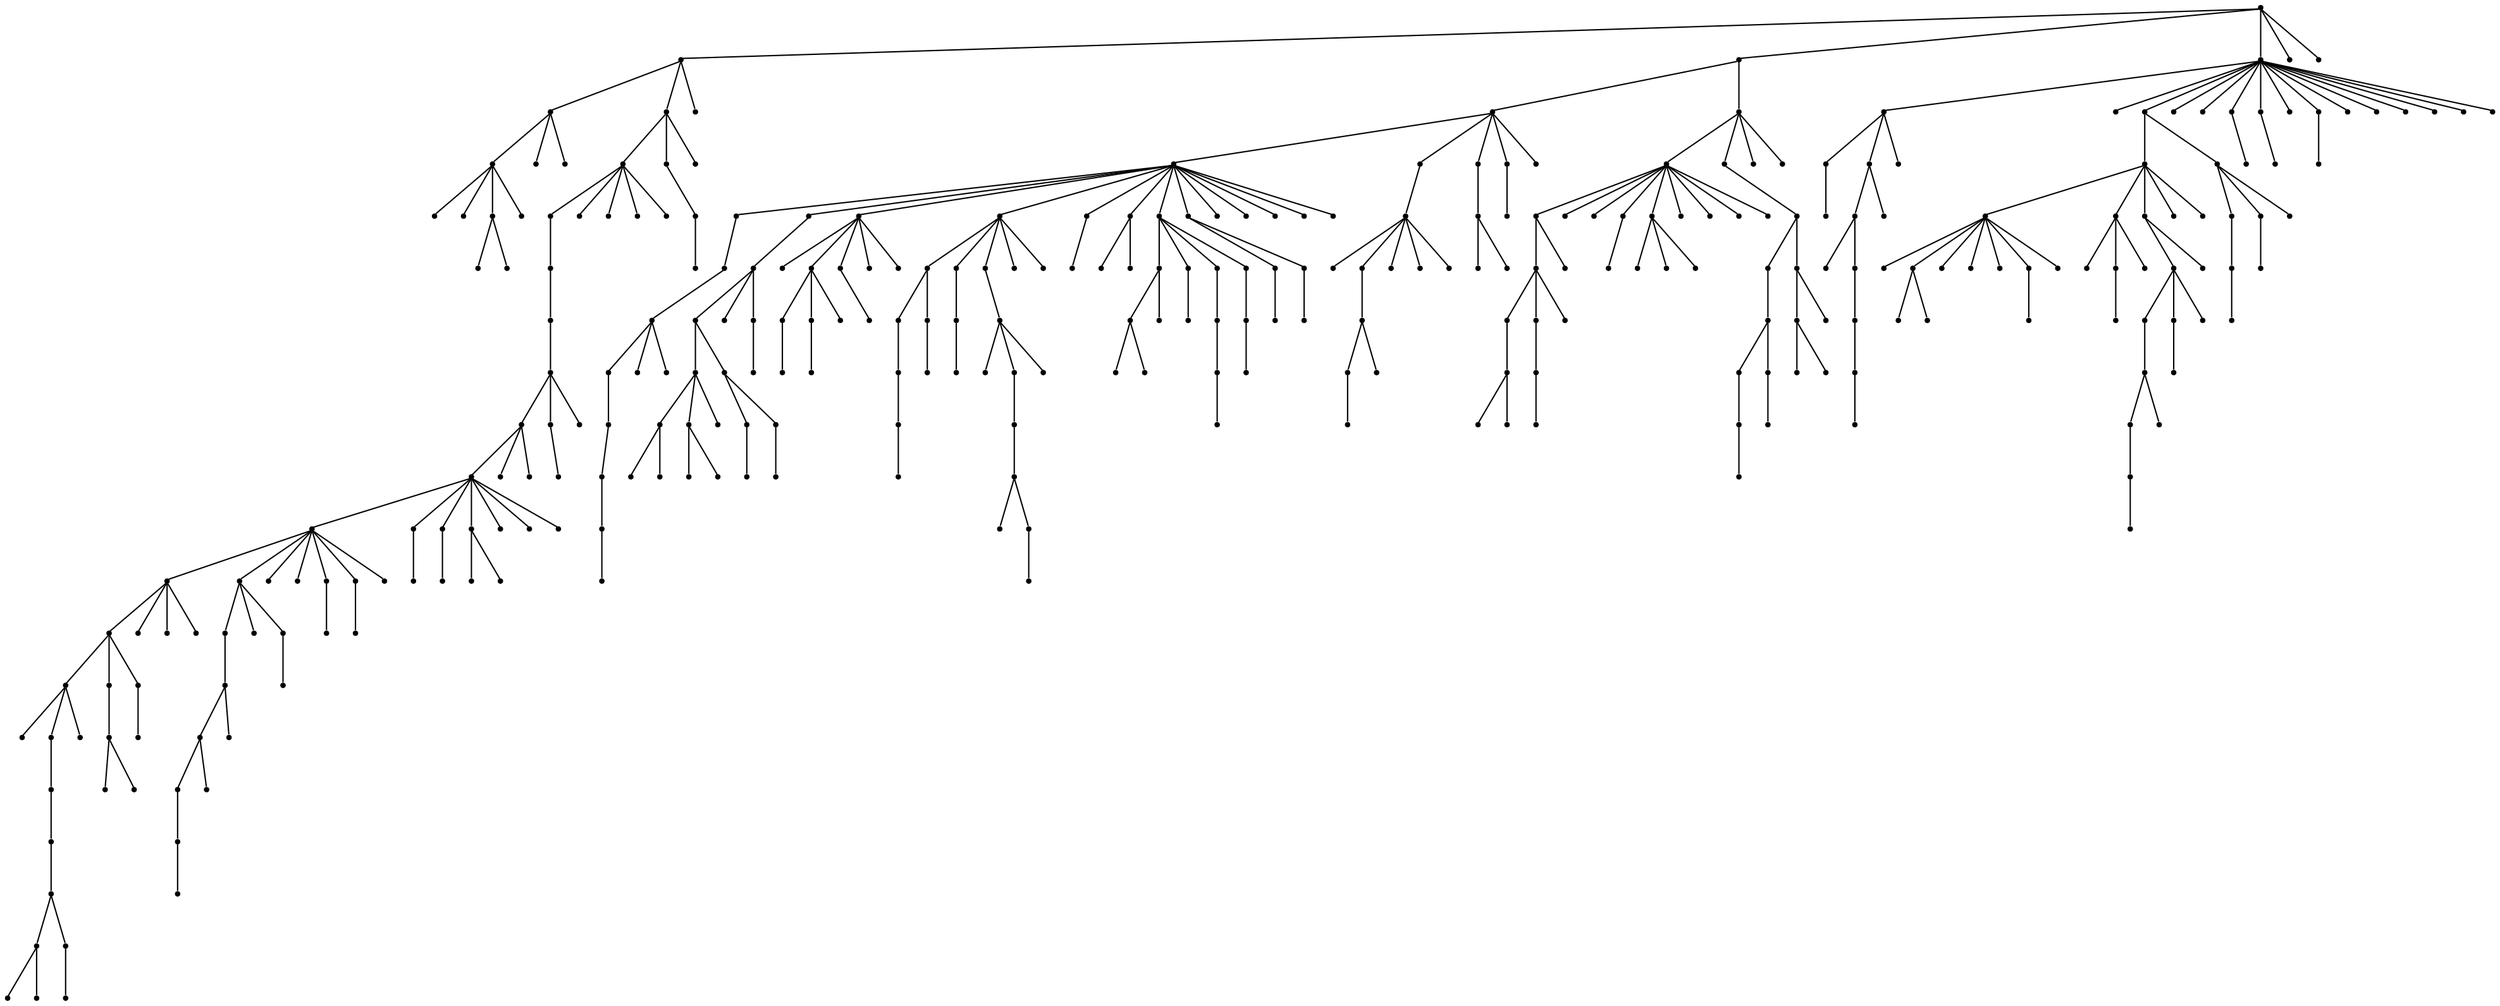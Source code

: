 graph {
	graph [bb="0,0,746.92,563.16",
		overlap=vpsc,
		repulsiveforce=1.5,
		start=123
	];
	node [label="\N",
		penwidth=0.5,
		shape=point
	];
	313	 [height=0.05,
		label=genetics,
		level=1,
		pos="406.91,327.64",
		width=0.05];
	282	 [height=0.05,
		label="molecular biology",
		level=1,
		pos="348.82,357.85",
		width=0.05];
	313 -- 282	 [pos="404.97,328.64 396.16,333.23 359.78,352.15 350.82,356.81"];
	326	 [height=0.05,
		label=genomics,
		level=1,
		pos="463.61,280.04",
		width=0.05];
	313 -- 326	 [pos="408.31,326.46 416.08,319.93 453.87,288.22 462.05,281.36"];
	327	 [height=0.05,
		label=neuroscience,
		level=1,
		pos="392.41,370.86",
		width=0.05];
	313 -- 327	 [pos="406.28,329.5 403.9,336.61 395.37,362.04 393.01,369.06"];
	330	 [height=0.05,
		label="developmental biology",
		level=1,
		pos="407.69,312.61",
		width=0.05];
	313 -- 330	 [pos="407,325.8 407.15,322.91 407.44,317.36 407.6,314.47"];
	329	 [height=0.05,
		label=epigenetics,
		level=1,
		pos="420.2,319.76",
		width=0.05];
	313 -- 329	 [pos="408.54,326.67 411.09,325.16 415.99,322.25 418.55,320.73"];
	315	 [height=0.05,
		label=biochemistry,
		level=1,
		pos="322.83,397.13",
		width=0.05];
	282 -- 315	 [pos="347.71,359.54 343.43,366 328.13,389.12 323.91,395.49"];
	241	 [height=0.05,
		label=microbiology,
		level=1,
		pos="300.78,360.44",
		width=0.05];
	282 -- 241	 [pos="346.76,357.96 338.86,358.39 310.58,359.91 302.78,360.33"];
	317	 [height=0.05,
		label="cancer biology",
		level=1,
		pos="338.27,350.96",
		width=0.05];
	282 -- 317	 [pos="347.18,356.78 345.23,355.51 342,353.4 340.01,352.1"];
	346	 [height=0.05,
		label=bioinformatics,
		level=1,
		pos="540.61,278.79",
		width=0.05];
	326 -- 346	 [pos="465.51,280.01 476.17,279.84 528.3,278.99 538.78,278.82"];
	345	 [height=0.05,
		label=evolution,
		level=1,
		pos="435.93,224.8",
		width=0.05];
	326 -- 345	 [pos="462.69,278.21 458.49,269.82 441.15,235.22 436.88,226.7"];
	470	 [height=0.05,
		label=cognition,
		level=1,
		pos="363.27,330.46",
		width=0.05];
	327 -- 470	 [pos="391.16,369.12 386.36,362.48 369.21,338.7 364.48,332.14"];
	489	 [height=0.05,
		label=neurology,
		level=1,
		pos="382.8,383.5",
		width=0.05];
	327 -- 489	 [pos="391.23,372.41 389.39,374.84 385.84,379.5 383.99,381.94"];
	467	 [height=0.05,
		label=psychology,
		level=1,
		pos="403.79,427.4",
		width=0.05];
	327 -- 467	 [pos="392.79,372.74 394.52,381.33 401.65,416.73 403.4,425.45"];
	506	 [height=0.05,
		label=autism,
		level=1,
		pos="404.31,376.74",
		width=0.05];
	327 -- 506	 [pos="394.27,371.78 396.57,372.91 400.45,374.83 402.65,375.92"];
	533	 [height=0.05,
		label=physiology,
		level=1,
		pos="400.69,387.7",
		width=0.05];
	327 -- 533	 [pos="393.3,372.66 394.9,375.92 398.26,382.75 399.84,385.96"];
	488	 [height=0.05,
		label=fmri,
		level=1,
		pos="414.48,361.31",
		width=0.05];
	327 -- 488	 [pos="394.14,370.11 398.21,368.35 408.33,363.97 412.57,362.14"];
	472	 [height=0.05,
		label=psychiatry,
		level=1,
		pos="376.9,392.92",
		width=0.05];
	327 -- 472	 [pos="391.19,372.59 388.33,376.65 381.22,386.78 378.24,391.01"];
	485	 [height=0.05,
		label=vision,
		level=1,
		pos="401.66,362.8",
		width=0.05];
	327 -- 485	 [pos="393.85,369.6 395.48,368.18 398.12,365.88 399.87,364.35"];
	473	 [height=0.05,
		label=stress,
		level=1,
		pos="414.55,380",
		width=0.05];
	327 -- 473	 [pos="394.15,371.58 398.22,373.26 408.38,377.45 412.63,379.21"];
	493	 [height=0.05,
		label=pharmacology,
		level=1,
		pos="380.4,359.71",
		width=0.05];
	327 -- 493	 [pos="390.94,369.49 388.63,367.35 384.2,363.24 381.88,361.09"];
	476	 [height=0.05,
		label=neuroimaging,
		level=1,
		pos="391,391.06",
		width=0.05];
	327 -- 476	 [pos="392.28,372.72 392.02,376.48 391.43,384.92 391.15,388.9"];
	474	 [height=0.05,
		label="biomedical engineering",
		level=1,
		pos="375.16,376.46",
		width=0.05];
	327 -- 474	 [pos="390.56,371.46 387.22,372.54 380.23,374.82 376.94,375.88"];
	525	 [height=0.05,
		label=neurobiology,
		level=1,
		pos="373.09,366.64",
		width=0.05];
	327 -- 525	 [pos="390.63,370.47 387.04,369.69 378.97,367.93 375.16,367.1"];
	471	 [height=0.05,
		label=addiction,
		level=1,
		pos="389.89,354.57",
		width=0.05];
	327 -- 471	 [pos="392.1,368.86 391.62,365.74 390.68,359.72 390.2,356.59"];
	481	 [height=0.05,
		label=neurodegeneration,
		level=1,
		pos="400.76,353.13",
		width=0.05];
	327 -- 481	 [pos="393.18,369.22 394.73,365.93 398.22,358.52 399.87,355.02"];
	3012	 [height=0.05,
		label=biophysics,
		level=1,
		pos="301.26,431.74",
		width=0.05];
	315 -- 3012	 [pos="321.67,398.99 317.89,405.06 305.96,424.2 302.32,430.04"];
	3013	 [height=0.05,
		label="cell biology",
		level=1,
		pos="319.5,413.39",
		width=0.05];
	315 -- 3013	 [pos="322.42,399.12 321.78,402.24 320.55,408.25 319.91,411.38"];
	3011	 [height=0.05,
		label="structural biology",
		level=1,
		pos="308.1,404.07",
		width=0.05];
	315 -- 3011	 [pos="321.02,397.98 318.2,399.31 312.76,401.87 309.92,403.21"];
	205	 [height=0.05,
		label=immunology,
		level=1,
		pos="262.15,350.81",
		width=0.05];
	241 -- 205	 [pos="298.7,359.92 291.93,358.23 270.57,352.9 264.06,351.28"];
	283	 [height=0.05,
		label="microbial ecology",
		level=1,
		pos="279.95,378.71",
		width=0.05];
	241 -- 283	 [pos="299.41,361.64 295.65,364.94 285.15,374.14 281.35,377.48"];
	304	 [height=0.05,
		label=biotechnology,
		level=1,
		pos="289.95,352.47",
		width=0.05];
	241 -- 304	 [pos="299.09,359.2 297,357.65 293.46,355.05 291.46,353.58"];
	659	 [height=0.05,
		label="machine learning",
		level=1,
		pos="607.41,258.22",
		width=0.05];
	346 -- 659	 [pos="542.54,278.2 552.3,275.2 596.13,261.7 605.6,258.78"];
	658	 [height=0.05,
		label=biostatistics,
		level=1,
		pos="575.48,311.25",
		width=0.05];
	346 -- 658	 [pos="542.11,280.19 547.85,285.53 568.37,304.63 574.03,309.9"];
	660	 [height=0.05,
		label=proteomics,
		level=1,
		pos="526.21,262.69",
		width=0.05];
	346 -- 660	 [pos="539.28,277.31 536.5,274.19 530.08,267.02 527.41,264.03"];
	662	 [height=0.05,
		label="systems biology",
		level=1,
		pos="532.44,291.19",
		width=0.05];
	346 -- 662	 [pos="539.61,280.31 538.04,282.69 535.02,287.27 533.45,289.66"];
	661	 [height=0.05,
		label="computational biology",
		level=1,
		pos="544.81,267.63",
		width=0.05];
	346 -- 661	 [pos="541.27,277.05 542.04,274.99 543.33,271.57 544.12,269.47"];
	374	 [height=0.05,
		label=ecology,
		level=1,
		pos="423.58,167.54",
		width=0.05];
	345 -- 374	 [pos="435.52,222.9 433.64,214.2 425.91,178.34 424,169.51"];
	373	 [height=0.05,
		label=development,
		level=1,
		pos="403.74,226.74",
		width=0.05];
	345 -- 373	 [pos="433.82,224.93 427.89,225.28 411.15,226.29 405.58,226.63"];
	384	 [height=0.05,
		label="population genetics",
		level=1,
		pos="447.93,227.34",
		width=0.05];
	345 -- 384	 [pos="437.8,225.2 440.02,225.67 443.69,226.44 445.95,226.92"];
	382	 [height=0.05,
		label=phylogenetics,
		level=1,
		pos="435.58,211.59",
		width=0.05];
	345 -- 382	 [pos="435.87,222.74 435.81,220.18 435.69,215.87 435.63,213.43"];
	3177	 [height=0.05,
		label="statistical mechanics",
		level=1,
		pos="295.04,450.85",
		width=0.05];
	3012 -- 3177	 [pos="300.68,433.51 299.53,437.05 296.93,445.03 295.71,448.8"];
	3163	 [height=0.05,
		label="molecular dynamics",
		level=1,
		pos="306.29,448.81",
		width=0.05];
	3012 -- 3163	 [pos="301.8,433.57 302.77,436.87 304.81,443.79 305.77,447.05"];
	3161	 [height=0.05,
		label="physical chemistry",
		level=1,
		pos="280.56,450.43",
		width=0.05];
	3012 -- 3161	 [pos="299.9,432.97 296.16,436.35 285.73,445.76 281.95,449.18"];
	3159	 [height=0.05,
		label="soft matter",
		level=1,
		pos="287.86,437.84",
		width=0.05];
	3012 -- 3159	 [pos="299.62,432.49 297.04,433.66 292.1,435.91 289.52,437.08"];
	4156	 [height=0.05,
		label="computational chemistry",
		level=1,
		pos="266.14,447.53",
		width=0.05];
	3161 -- 4156	 [pos="278.8,450.07 276.03,449.52 270.7,448.44 267.93,447.89"];
	4159	 [height=0.05,
		label=spectroscopy,
		level=1,
		pos="273.31,466.28",
		width=0.05];
	3161 -- 4159	 [pos="279.67,452.37 278.28,455.42 275.6,461.27 274.2,464.32"];
	192	 [height=0.05,
		label=cancer,
		level=1,
		pos="231.9,348.52",
		width=0.05];
	205 -- 192	 [pos="260.17,350.66 254.7,350.24 239.46,349.09 233.93,348.67"];
	247	 [height=0.05,
		label=inflammation,
		level=1,
		pos="257.07,335.98",
		width=0.05];
	205 -- 247	 [pos="261.53,348.99 260.56,346.14 258.68,340.66 257.7,337.81"];
	243	 [height=0.05,
		label=oncology,
		level=1,
		pos="255.79,363.52",
		width=0.05];
	205 -- 243	 [pos="261.16,352.79 259.93,355.25 257.86,359.4 256.68,361.75"];
	254	 [height=0.05,
		label=virology,
		level=1,
		pos="245.25,358.15",
		width=0.05];
	205 -- 254	 [pos="260.34,351.59 257.07,353.01 250.22,355.99 246.99,357.39"];
	242	 [height=0.05,
		label="infectious diseases",
		level=1,
		pos="247.32,341.94",
		width=0.05];
	205 -- 242	 [pos="260.33,349.72 257.49,348.02 252.01,344.74 249.15,343.03"];
	1085	 [height=0.05,
		label=biogeochemistry,
		level=1,
		pos="261.25,394.41",
		width=0.05];
	283 -- 1085	 [pos="278.22,380.16 274.6,383.19 266.28,390.19 262.81,393.1"];
	168	 [height=0.05,
		label="stem cells",
		level=1,
		pos="207.09,346.55",
		width=0.05];
	192 -- 168	 [pos="229.95,348.36 225.29,347.99 213.54,347.06 208.96,346.7"];
	146	 [height=0.05,
		label="tissue engineering",
		level=1,
		pos="182.23,348.78",
		width=0.05];
	168 -- 146	 [pos="205.14,346.72 200.47,347.14 188.7,348.2 184.11,348.62"];
	133	 [height=0.05,
		label=biomaterials,
		level=1,
		pos="157.66,346.96",
		width=0.05];
	146 -- 133	 [pos="180.31,348.64 175.69,348.3 164.05,347.43 159.51,347.09"];
	108	 [height=0.05,
		label="drug delivery",
		level=1,
		pos="133.75,333.17",
		width=0.05];
	133 -- 108	 [pos="156.09,346.05 151.77,343.56 139.72,336.61 135.36,334.09"];
	147	 [height=0.05,
		label=polymers,
		level=1,
		pos="161.94,334.98",
		width=0.05];
	133 -- 147	 [pos="158.33,345.08 159.12,342.87 160.43,339.21 161.23,336.95"];
	154	 [height=0.05,
		label=bioengineering,
		level=1,
		pos="156.18,364.38",
		width=0.05];
	133 -- 154	 [pos="157.5,348.82 157.21,352.19 156.61,359.26 156.33,362.58"];
	69	 [height=0.05,
		label=nanotechnology,
		level=1,
		pos="111.35,307.84",
		width=0.05];
	108 -- 69	 [pos="132.55,331.81 128.69,327.45 116.68,313.87 112.67,309.33"];
	135	 [height=0.05,
		label=nanoparticles,
		level=1,
		pos="131.59,353.09",
		width=0.05];
	108 -- 135	 [pos="133.55,335.01 133.15,338.71 132.25,347.03 131.82,350.96"];
	134	 [height=0.05,
		label=nanomedicine,
		level=1,
		pos="135.04,344.56",
		width=0.05];
	108 -- 134	 [pos="134,335.37 134.24,337.44 134.58,340.51 134.81,342.53"];
	2928	 [height=0.05,
		label=composites,
		level=1,
		pos="163.73,322.11",
		width=0.05];
	147 -- 2928	 [pos="162.22,332.97 162.57,330.48 163.15,326.28 163.48,323.9"];
	51	 [height=0.05,
		label="materials science",
		level=1,
		pos="86.365,272.66",
		width=0.05];
	69 -- 51	 [pos="110.27,306.33 106.24,300.65 91.992,280.58 87.638,274.45"];
	111	 [height=0.05,
		label=graphene,
		level=1,
		pos="96.723,307.64",
		width=0.05];
	69 -- 111	 [pos="109.06,307.81 106.23,307.77 101.46,307.71 98.757,307.67"];
	110	 [height=0.05,
		label="solar cells",
		level=1,
		pos="109.2,331.51",
		width=0.05];
	69 -- 110	 [pos="111.18,309.7 110.78,314.06 109.8,324.92 109.39,329.46"];
	109	 [height=0.05,
		label=mems,
		level=1,
		pos="99.545,326.21",
		width=0.05];
	69 -- 109	 [pos="110.26,309.53 107.97,313.09 102.72,321.27 100.53,324.67"];
	113	 [height=0.05,
		label=biosensors,
		level=1,
		pos="122.64,295.37",
		width=0.05];
	69 -- 113	 [pos="112.73,306.31 114.9,303.92 119.07,299.31 121.25,296.91"];
	112	 [height=0.05,
		label=semiconductors,
		level=1,
		pos="108.81,295.46",
		width=0.05];
	69 -- 112	 [pos="110.95,305.9 110.48,303.62 109.71,299.83 109.23,297.5"];
	115	 [height=0.05,
		label=nanoscience,
		level=1,
		pos="126.49,308.99",
		width=0.05];
	69 -- 115	 [pos="113.2,307.98 116.11,308.2 121.7,308.62 124.62,308.84"];
	28	 [height=0.05,
		label=electrochemistry,
		level=1,
		pos="89.949,228.11",
		width=0.05];
	51 -- 28	 [pos="86.519,270.74 87.109,263.42 89.218,237.2 89.8,229.97"];
	70	 [height=0.05,
		label=physics,
		level=1,
		pos="64.051,303.11",
		width=0.05];
	51 -- 70	 [pos="85.165,274.3 81.255,279.63 68.911,296.48 65.15,301.61"];
	95	 [height=0.05,
		label=engineering,
		level=1,
		pos="98.053,272.35",
		width=0.05];
	51 -- 95	 [pos="88.191,272.61 90.349,272.55 93.921,272.46 96.123,272.4"];
	71	 [height=0.05,
		label="condensed matter physics",
		level=1,
		pos="84.541,257.91",
		width=0.05];
	51 -- 71	 [pos="86.141,270.85 85.791,268.02 85.118,262.57 84.767,259.73"];
	72	 [height=0.05,
		label="chemical engineering",
		level=1,
		pos="62.818,272.93",
		width=0.05];
	51 -- 72	 [pos="84.517,272.68 80.181,272.73 69.376,272.85 64.856,272.9"];
	97	 [height=0.05,
		label=chemistry,
		level=1,
		pos="71.709,259.67",
		width=0.05];
	51 -- 97	 [pos="85.013,271.46 82.291,269.05 76.169,263.62 73.277,261.06"];
	76	 [height=0.05,
		label="thin films",
		level=1,
		pos="101.27,260.82",
		width=0.05];
	51 -- 76	 [pos="88.193,271.21 91.179,268.83 97.043,264.18 99.789,262"];
	3062	 [height=0.05,
		label="2d materials",
		level=1,
		pos="82.184,308.61",
		width=0.05];
	111 -- 3062	 [pos="94.452,307.79 91.64,307.98 86.896,308.3 84.205,308.47"];
	2317	 [height=0.05,
		label=photovoltaics,
		level=1,
		pos="102.75,350",
		width=0.05];
	110 -- 2317	 [pos="108.61,333.22 107.41,336.65 104.71,344.37 103.44,348.02"];
	1249	 [height=0.05,
		label=sensors,
		level=1,
		pos="91.976,329.71",
		width=0.05];
	109 -- 1249	 [pos="97.789,327.02 96.532,327.6 94.85,328.38 93.619,328.95"];
	1243	 [height=0.05,
		label=microfluidics,
		level=1,
		pos="86.656,341.95",
		width=0.05];
	109 -- 1243	 [pos="98.355,327.66 95.962,330.59 90.578,337.16 88.036,340.27"];
	12	 [height=0.05,
		label=catalysis,
		level=1,
		pos="85.651,187.26",
		width=0.05];
	28 -- 12	 [pos="89.718,225.91 88.965,218.75 86.587,196.16 85.863,189.27"];
	55	 [height=0.05,
		label="fuel cells",
		level=1,
		pos="81.262,223.47",
		width=0.05];
	28 -- 55	 [pos="88.274,227.22 86.854,226.46 84.813,225.37 83.299,224.56"];
	53	 [height=0.05,
		label="energy storage",
		level=1,
		pos="101.26,221.44",
		width=0.05];
	28 -- 53	 [pos="91.717,227.07 93.904,225.78 97.594,223.6 99.687,222.37"];
	54	 [height=0.05,
		label=nanomaterials,
		level=1,
		pos="94.479,212.64",
		width=0.05];
	28 -- 54	 [pos="90.505,226.21 91.374,223.24 93.047,217.53 93.919,214.56"];
	617	 [height=0.05,
		label=optics,
		level=1,
		pos="43.321,327.03",
		width=0.05];
	70 -- 617	 [pos="62.691,304.68 58.944,309.01 48.499,321.06 44.714,325.42"];
	619	 [height=0.05,
		label=mathematics,
		level=1,
		pos="54.335,305.96",
		width=0.05];
	70 -- 619	 [pos="62.177,303.66 60.413,304.18 57.79,304.95 56.072,305.45"];
	618	 [height=0.05,
		label=astrophysics,
		level=1,
		pos="55.437,321.36",
		width=0.05];
	70 -- 618	 [pos="63.256,304.8 61.657,308.18 58.058,315.8 56.359,319.4"];
	2266	 [height=0.05,
		label="environmental engineering",
		level=1,
		pos="47.05,272.09",
		width=0.05];
	72 -- 2266	 [pos="60.884,272.83 57.858,272.67 52.035,272.36 48.999,272.2"];
	5826	 [height=0.05,
		label=materials,
		level=1,
		pos="58.956,250.03",
		width=0.05];
	97 -- 5826	 [pos="70.145,258.48 67.698,256.63 62.988,253.07 60.533,251.22"];
	2	 [height=0.05,
		label=energy,
		level=1,
		pos="82.213,163.37",
		width=0.05];
	12 -- 2	 [pos="85.381,185.38 84.735,180.9 83.107,169.58 82.472,165.17"];
	29	 [height=0.05,
		label="organic chemistry",
		level=1,
		pos="73.776,159.79",
		width=0.05];
	12 -- 29	 [pos="84.872,185.45 82.725,180.49 76.742,166.65 74.573,161.64"];
	30	 [height=0.05,
		label="inorganic chemistry",
		level=1,
		pos="99.987,174.37",
		width=0.05];
	12 -- 30	 [pos="87.409,185.68 90.28,183.1 95.92,178.03 98.56,175.65"];
	1	 [height=0.05,
		label=sustainability,
		level=1,
		pos="79.739,145.78",
		width=0.05];
	2 -- 1	 [pos="81.948,161.49 81.469,158.09 80.466,150.95 79.994,147.6"];
	13	 [height=0.05,
		label=combustion,
		level=1,
		pos="64.479,167.15",
		width=0.05];
	2 -- 13	 [pos="80.315,163.78 76.884,164.51 69.691,166.04 66.31,166.76"];
	25	 [height=0.05,
		label=environment,
		level=1,
		pos="91.877,147.48",
		width=0.05];
	2 -- 25	 [pos="83.398,161.42 85.333,158.24 89.135,151.99 90.915,149.06"];
	3303	 [height=0.05,
		label="medicinal chemistry",
		level=1,
		pos="68.305,135.39",
		width=0.05];
	29 -- 3303	 [pos="73.346,157.88 72.319,153.29 69.728,141.73 68.718,137.23"];
	3431	 [height=0.05,
		label="materials chemistry",
		level=1,
		pos="109.48,161.77",
		width=0.05];
	30 -- 3431	 [pos="101.15,172.83 102.97,170.41 106.48,165.75 108.31,163.33"];
	2152	 [height=0.05,
		label=cfd,
		level=1,
		pos="54.293,176.67",
		width=0.05];
	13 -- 2152	 [pos="62.887,168.63 60.918,170.48 57.594,173.58 55.709,175.35"];
	844	 [height=0.05,
		label=statistics,
		level=1,
		pos="622.18,234.48",
		width=0.05];
	659 -- 844	 [pos="608.38,256.66 611.05,252.37 618.49,240.41 621.19,236.07"];
	842	 [height=0.05,
		label="big data",
		level=1,
		pos="611.26,318.4",
		width=0.05];
	659 -- 842	 [pos="607.54,260.23 608.12,269.36 610.53,307.05 611.12,316.33"];
	841	 [height=0.05,
		label="computer vision",
		level=1,
		pos="648.98,282.58",
		width=0.05];
	659 -- 841	 [pos="609.2,259.27 616.04,263.28 640.5,277.61 647.25,281.56"];
	838	 [height=0.05,
		label="artificial intelligence",
		level=1,
		pos="600.17,195.02",
		width=0.05];
	659 -- 838	 [pos="607.2,256.4 606.16,247.33 601.56,207.14 600.43,197.23"];
	846	 [height=0.05,
		label=algorithms,
		level=1,
		pos="590.92,267.65",
		width=0.05];
	659 -- 846	 [pos="605.65,259.23 602.46,261.06 595.77,264.88 592.63,266.68"];
	837	 [height=0.05,
		label="data mining",
		level=1,
		pos="600.29,282.08",
		width=0.05];
	659 -- 837	 [pos="606.85,260.09 605.51,264.58 602.14,275.87 600.82,280.28"];
	840	 [height=0.05,
		label=optimization,
		level=1,
		pos="658.47,229.62",
		width=0.05];
	659 -- 840	 [pos="609.11,257.27 616.86,252.93 648.84,235.01 656.72,230.6"];
	848	 [height=0.05,
		label="signal processing",
		level=1,
		pos="596.48,234.06",
		width=0.05];
	659 -- 848	 [pos="606.55,256.33 604.5,251.79 599.32,240.34 597.3,235.88"];
	857	 [height=0.05,
		label="information retrieval",
		level=1,
		pos="617.6,270.41",
		width=0.05];
	659 -- 857	 [pos="608.66,259.72 610.62,262.06 614.38,266.56 616.34,268.9"];
	862	 [height=0.05,
		label="pattern recognition",
		level=1,
		pos="597.3,248.69",
		width=0.05];
	659 -- 862	 [pos="605.83,256.73 603.88,254.89 600.58,251.78 598.71,250.02"];
	888	 [height=0.05,
		label="computational neuroscience",
		level=1,
		pos="615.93,248.9",
		width=0.05];
	659 -- 888	 [pos="608.74,256.77 610.31,255.05 612.92,252.2 614.52,250.44"];
	847	 [height=0.05,
		label="natural language processing",
		level=1,
		pos="625.13,259.4",
		width=0.05];
	659 -- 847	 [pos="609.31,258.35 612.74,258.58 619.92,259.06 623.3,259.28"];
	854	 [height=0.05,
		label="data science",
		level=1,
		pos="593.97,257.71",
		width=0.05];
	659 -- 854	 [pos="605.31,258.14 602.71,258.04 598.32,257.87 595.84,257.78"];
	716	 [height=0.05,
		label=epidemiology,
		level=1,
		pos="612.23,340.47",
		width=0.05];
	658 -- 716	 [pos="577.06,312.5 583.11,317.31 604.73,334.51 610.7,339.25"];
	3088	 [height=0.05,
		label="mass spectrometry",
		level=1,
		pos="514.26,247.65",
		width=0.05];
	660 -- 3088	 [pos="524.74,260.84 522.35,257.83 517.65,251.91 515.45,249.14"];
	3998	 [height=0.05,
		label="synthetic biology",
		level=1,
		pos="520.67,293.3",
		width=0.05];
	662 -- 3998	 [pos="530.6,291.52 528.43,291.91 524.83,292.55 522.61,292.95"];
	1741	 [height=0.05,
		label=econometrics,
		level=1,
		pos="634.54,212.67",
		width=0.05];
	844 -- 1741	 [pos="623.15,232.77 625.43,228.75 631.1,218.74 633.47,214.56"];
	1591	 [height=0.05,
		label="cloud computing",
		level=1,
		pos="614.42,377.62",
		width=0.05];
	842 -- 1591	 [pos="611.36,320.37 611.84,329.36 613.82,366.45 614.31,375.58"];
	1518	 [height=0.05,
		label="computer graphics",
		level=1,
		pos="650.39,299.55",
		width=0.05];
	841 -- 1518	 [pos="649.13,284.4 649.39,287.54 649.93,293.99 650.21,297.37"];
	1519	 [height=0.05,
		label=robotics,
		level=1,
		pos="680.68,295.43",
		width=0.05];
	841 -- 1519	 [pos="650.68,283.27 656.14,285.48 673.13,292.37 678.81,294.67"];
	1517	 [height=0.05,
		label="medical imaging",
		level=1,
		pos="669.91,298.28",
		width=0.05];
	841 -- 1517	 [pos="650.62,283.81 654.48,286.7 664.08,293.91 668.1,296.92"];
	1522	 [height=0.05,
		label=imaging,
		level=1,
		pos="659.36,291.9",
		width=0.05];
	841 -- 1522	 [pos="650.6,284.04 652.61,285.84 655.99,288.88 657.91,290.6"];
	1524	 [height=0.05,
		label="image processing",
		level=1,
		pos="662.67,277.04",
		width=0.05];
	841 -- 1524	 [pos="650.66,281.9 653.29,280.84 658.34,278.79 660.98,277.72"];
	1007	 [height=0.05,
		label="cognitive science",
		level=1,
		pos="591.86,161.18",
		width=0.05];
	838 -- 1007	 [pos="599.73,193.2 598.3,187.38 593.84,169.24 592.35,163.17"];
	1009	 [height=0.05,
		label="human-computer interaction",
		level=1,
		pos="588.29,170.75",
		width=0.05];
	838 -- 1009	 [pos="599.24,193.12 597.01,188.56 591.38,177.07 589.19,172.58"];
	1006	 [height=0.05,
		label="computer science",
		level=1,
		pos="607.01,153.28",
		width=0.05];
	838 -- 1006	 [pos="600.47,193.23 601.57,186.49 605.47,162.68 606.66,155.41"];
	1010	 [height=0.05,
		label="semantic web",
		level=1,
		pos="606.15,181.84",
		width=0.05];
	838 -- 1010	 [pos="601.11,192.96 602.26,190.41 604.21,186.11 605.32,183.67"];
	1005	 [height=0.05,
		label=logic,
		level=1,
		pos="588.27,186.49",
		width=0.05];
	838 -- 1005	 [pos="598.31,193.69 596.01,192.04 592.13,189.26 589.93,187.68"];
	1779	 [height=0.05,
		label="graph theory",
		level=1,
		pos="577.2,271.51",
		width=0.05];
	846 -- 1779	 [pos="588.78,268.26 586.13,269 581.65,270.26 579.11,270.98"];
	979	 [height=0.05,
		label=databases,
		level=1,
		pos="587.89,294.56",
		width=0.05];
	837 -- 979	 [pos="598.77,283.61 596.39,286 591.81,290.61 589.42,293.01"];
	981	 [height=0.05,
		label="social networks",
		level=1,
		pos="607.56,295.65",
		width=0.05];
	837 -- 981	 [pos="601.18,283.74 602.57,286.35 605.26,291.36 606.66,293.98"];
	1460	 [height=0.05,
		label="power systems",
		level=1,
		pos="697.84,215.88",
		width=0.05];
	840 -- 1460	 [pos="660.59,228.88 667.49,226.47 689.27,218.87 695.91,216.56"];
	1464	 [height=0.05,
		label=simulation,
		level=1,
		pos="687.17,228.76",
		width=0.05];
	840 -- 1464	 [pos="660.36,229.56 665.54,229.41 680,228.98 685.24,228.82"];
	1462	 [height=0.05,
		label="operations research",
		level=1,
		pos="670.77,200.24",
		width=0.05];
	840 -- 1462	 [pos="659.28,227.69 661.55,222.28 667.94,207.01 670.07,201.92"];
	1461	 [height=0.05,
		label="game theory",
		level=1,
		pos="669.31,217.43",
		width=0.05];
	840 -- 1461	 [pos="659.8,228.12 661.88,225.78 665.88,221.28 667.97,218.94"];
	2110	 [height=0.05,
		label=communication,
		level=1,
		pos="580.51,222.03",
		width=0.05];
	848 -- 2110	 [pos="595.01,232.95 592.04,230.72 585.37,225.69 582.22,223.32"];
	2112	 [height=0.05,
		label="wireless communications",
		level=1,
		pos="601.72,218.45",
		width=0.05];
	848 -- 2112	 [pos="597.12,232.15 598.13,229.15 600.06,223.39 601.07,220.38"];
	1760	 [height=0.05,
		label=economics,
		level=1,
		pos="647.47,193.5",
		width=0.05];
	1741 -- 1760	 [pos="635.55,211.17 637.93,207.64 643.87,198.84 646.35,195.16"];
	1764	 [height=0.05,
		label=finance,
		level=1,
		pos="657.66,209.24",
		width=0.05];
	1760 -- 1764	 [pos="648.72,195.43 650.76,198.58 654.77,204.78 656.64,207.68"];
	1767	 [height=0.05,
		label="industrial organization",
		level=1,
		pos="644.12,176.83",
		width=0.05];
	1760 -- 1767	 [pos="647.11,191.72 646.49,188.63 645.22,182.29 644.55,178.97"];
	1766	 [height=0.05,
		label=law,
		level=1,
		pos="657.15,177.6",
		width=0.05];
	1760 -- 1766	 [pos="648.65,191.55 650.59,188.37 654.4,182.11 656.18,179.19"];
	1772	 [height=0.05,
		label=accounting,
		level=1,
		pos="667.36,229.27",
		width=0.05];
	1764 -- 1772	 [pos="658.55,211.09 660.43,214.97 664.75,223.88 666.55,227.6"];
	2731	 [height=0.05,
		label=auditing,
		level=1,
		pos="682.55,241.39",
		width=0.05];
	1772 -- 2731	 [pos="669.22,230.76 672.26,233.19 678.24,237.96 681.03,240.19"];
	2736	 [height=0.05,
		label="corporate governance",
		level=1,
		pos="683.79,254.88",
		width=0.05];
	2731 -- 2736	 [pos="682.74,243.5 682.98,246.11 683.39,250.51 683.62,253"];
	2742	 [height=0.05,
		label="corporate finance",
		level=1,
		pos="705.7,256.46",
		width=0.05];
	2736 -- 2742	 [pos="685.81,255.02 690.05,255.33 699.8,256.03 703.87,256.33"];
	1168	 [height=0.05,
		label=aging,
		level=1,
		pos="351.81,316.84",
		width=0.05];
	470 -- 1168	 [pos="361.86,328.79 359.66,326.17 355.43,321.14 353.22,318.52"];
	1169	 [height=0.05,
		label=emotion,
		level=1,
		pos="335.87,294.56",
		width=0.05];
	470 -- 1169	 [pos="362.09,328.91 357.58,323.01 341.46,301.88 337.02,296.06"];
	1170	 [height=0.05,
		label=language,
		level=1,
		pos="368.34,317.67",
		width=0.05];
	470 -- 1170	 [pos="364.06,328.46 365.04,325.99 366.69,321.82 367.63,319.45"];
	555	 [height=0.05,
		label=education,
		level=1,
		pos="436.93,460.44",
		width=0.05];
	467 -- 555	 [pos="405.22,428.82 410.67,434.25 430.17,453.7 435.55,459.07"];
	556	 [height=0.05,
		label="cognitive neuroscience",
		level=1,
		pos="383.99,464.47",
		width=0.05];
	467 -- 556	 [pos="402.94,428.99 399.74,434.98 388.45,456.12 385,462.58"];
	4234	 [height=0.05,
		label=eeg,
		level=1,
		pos="430.79,355.54",
		width=0.05];
	488 -- 4234	 [pos="416.48,360.61 419.61,359.5 425.64,357.37 428.78,356.26"];
	1971	 [height=0.05,
		label="mental health",
		level=1,
		pos="366.32,407.74",
		width=0.05];
	472 -- 1971	 [pos="375.6,394.74 373.48,397.71 369.32,403.53 367.37,406.26"];
	2239	 [height=0.05,
		label=depression,
		level=1,
		pos="430.29,385.31",
		width=0.05];
	473 -- 2239	 [pos="416.48,380.65 419.5,381.67 425.31,383.63 428.34,384.65"];
	1172	 [height=0.05,
		label=health,
		level=1,
		pos="345.64,303.74",
		width=0.05];
	1168 -- 1172	 [pos="350.84,314.79 349.65,312.26 347.64,307.99 346.5,305.56"];
	1922	 [height=0.05,
		label="social psychology",
		level=1,
		pos="309.5,264.56",
		width=0.05];
	1169 -- 1922	 [pos="334.46,292.95 329.83,287.69 315.25,271.1 310.8,266.04"];
	1923	 [height=0.05,
		label=motivation,
		level=1,
		pos="325.1,279.66",
		width=0.05];
	1169 -- 1923	 [pos="334.55,292.73 332.4,289.75 328.16,283.89 326.18,281.14"];
	1594	 [height=0.05,
		label="distributed systems",
		level=1,
		pos="621.53,428.46",
		width=0.05];
	1591 -- 1594	 [pos="614.72,379.8 615.89,388.17 620.08,418.09 621.23,426.34"];
	1604	 [height=0.05,
		label="distributed computing",
		level=1,
		pos="608.15,391.83",
		width=0.05];
	1591 -- 1604	 [pos="613.65,379.36 612.44,382.09 610.13,387.33 608.92,390.07"];
	1598	 [height=0.05,
		label="internet of things",
		level=1,
		pos="620.65,398.29",
		width=0.05];
	1591 -- 1598	 [pos="614.99,379.53 616.2,383.53 618.98,392.73 620.13,396.57"];
	1623	 [height=0.05,
		label=networks,
		level=1,
		pos="640.47,465.07",
		width=0.05];
	1594 -- 1623	 [pos="622.54,430.43 625.86,436.84 636.34,457.09 639.53,463.27"];
	1624	 [height=0.05,
		label="computer networks",
		level=1,
		pos="607.38,456.84",
		width=0.05];
	1594 -- 1624	 [pos="620.6,430.32 617.99,435.55 610.64,450.31 608.19,455.23"];
	4022	 [height=0.05,
		label="wireless sensor networks",
		level=1,
		pos="633.92,409.44",
		width=0.05];
	1598 -- 4022	 [pos="622.28,399.66 624.83,401.8 629.73,405.92 632.28,408.06"];
	1637	 [height=0.05,
		label=security,
		level=1,
		pos="634.51,488.46",
		width=0.05];
	1623 -- 1637	 [pos="640,466.9 638.88,471.3 636.06,482.38 634.96,486.69"];
	1638	 [height=0.05,
		label="complex systems",
		level=1,
		pos="658.37,490.78",
		width=0.05];
	1623 -- 1638	 [pos="641.64,466.76 644.88,471.4 653.9,484.36 657.17,489.06"];
	1639	 [height=0.05,
		label=systems,
		level=1,
		pos="655.63,470.18",
		width=0.05];
	1623 -- 1639	 [pos="642.33,465.69 645.23,466.68 650.83,468.56 653.75,469.55"];
	1659	 [height=0.05,
		label="network security",
		level=1,
		pos="600.45,480.22",
		width=0.05];
	1624 -- 1659	 [pos="606.84,458.68 605.54,463.07 602.25,474.14 600.97,478.46"];
	1656	 [height=0.05,
		label="wireless networks",
		level=1,
		pos="592.12,469.78",
		width=0.05];
	1624 -- 1656	 [pos="605.97,458.04 603.14,460.44 596.76,465.84 593.75,468.39"];
	2494	 [height=0.05,
		label=privacy,
		level=1,
		pos="630.69,508.23",
		width=0.05];
	1637 -- 2494	 [pos="634.16,490.28 633.45,493.95 631.85,502.21 631.1,506.11"];
	2489	 [height=0.05,
		label=cryptography,
		level=1,
		pos="641.9,489.28",
		width=0.05];
	1637 -- 2489	 [pos="636.53,488.68 637.62,488.8 638.96,488.95 640.03,489.07"];
	3071	 [height=0.05,
		label="nonlinear dynamics",
		level=1,
		pos="657.73,510.82",
		width=0.05];
	1638 -- 3071	 [pos="658.31,492.63 658.19,496.35 657.93,504.72 657.8,508.67"];
	3067	 [height=0.05,
		label="statistical physics",
		level=1,
		pos="674.3,502.12",
		width=0.05];
	1638 -- 3067	 [pos="659.84,491.83 662.8,493.93 669.45,498.67 672.6,500.9"];
	1820	 [height=0.05,
		label="mathematical modeling",
		level=1,
		pos="627.33,351.16",
		width=0.05];
	716 -- 1820	 [pos="614.08,341.78 617.11,343.92 623.05,348.13 625.83,350.09"];
	1809	 [height=0.05,
		label=nutrition,
		level=1,
		pos="645.06,360.27",
		width=0.05];
	716 -- 1809	 [pos="614,341.54 619.75,345.01 637.91,355.96 643.44,359.29"];
	1807	 [height=0.05,
		label=hiv,
		level=1,
		pos="628.77,339.66",
		width=0.05];
	716 -- 1807	 [pos="614.26,340.37 617.43,340.22 623.54,339.92 626.73,339.76"];
	1808	 [height=0.05,
		label="public health",
		level=1,
		pos="602.82,352.23",
		width=0.05];
	716 -- 1808	 [pos="611.08,341.91 609.27,344.17 605.8,348.51 603.99,350.78"];
	1813	 [height=0.05,
		label="global health",
		level=1,
		pos="615.99,356.47",
		width=0.05];
	716 -- 1813	 [pos="612.69,342.43 613.41,345.5 614.8,351.41 615.52,354.49"];
	3356	 [height=0.05,
		label=obesity,
		level=1,
		pos="673.38,377.2",
		width=0.05];
	1809 -- 3356	 [pos="646.91,361.38 652.13,364.5 666.86,373.3 671.77,376.24"];
	3096	 [height=0.05,
		label="analytical chemistry",
		level=1,
		pos="512.62,232.46",
		width=0.05];
	3088 -- 3096	 [pos="514.06,245.79 513.74,242.87 513.14,237.26 512.82,234.34"];
	3097	 [height=0.05,
		label=metabolomics,
		level=1,
		pos="500.57,243.56",
		width=0.05];
	3088 -- 3097	 [pos="512.12,247.01 509.47,246.22 505.01,244.89 502.47,244.13"];
	2376	 [height=0.05,
		label=biomechanics,
		level=1,
		pos="689.79,316.23",
		width=0.05];
	1519 -- 2376	 [pos="681.52,297.35 683.28,301.37 687.34,310.64 689.03,314.49"];
	2377	 [height=0.05,
		label=control,
		level=1,
		pos="683.53,281.8",
		width=0.05];
	1519 -- 2377	 [pos="681.12,293.3 681.67,290.67 682.6,286.22 683.13,283.7"];
	2389	 [height=0.05,
		label="control theory",
		level=1,
		pos="702.69,298.34",
		width=0.05];
	1519 -- 2389	 [pos="682.71,295.7 686.96,296.26 696.76,297.55 700.85,298.09"];
	1572	 [height=0.05,
		label=mri,
		level=1,
		pos="687.7,306.58",
		width=0.05];
	1517 -- 1572	 [pos="671.55,299.05 674.85,300.59 682.29,304.06 685.8,305.7"];
	562	 [height=0.05,
		label=gender,
		level=1,
		pos="476.66,476.49",
		width=0.05];
	555 -- 562	 [pos="438.63,461.13 445.05,463.73 467.71,472.88 474.64,475.68"];
	561	 [height=0.05,
		label=sociology,
		level=1,
		pos="449.66,449.77",
		width=0.05];
	555 -- 561	 [pos="438.49,459.14 440.93,457.09 445.63,453.15 448.08,451.09"];
	559	 [height=0.05,
		label=technology,
		level=1,
		pos="439.13,486.27",
		width=0.05];
	555 -- 559	 [pos="437.1,462.47 437.51,467.32 438.55,479.55 438.96,484.32"];
	564	 [height=0.05,
		label=policy,
		level=1,
		pos="419.78,467.32",
		width=0.05];
	555 -- 564	 [pos="435.09,461.18 431.78,462.51 424.82,465.3 421.55,466.61"];
	560	 [height=0.05,
		label="educational technology",
		level=1,
		pos="430.83,471.9",
		width=0.05];
	555 -- 560	 [pos="435.97,462.23 434.79,464.45 432.8,468.19 431.67,470.31"];
	2775	 [height=0.05,
		label=memory,
		level=1,
		pos="379.72,492.77",
		width=0.05];
	556 -- 2775	 [pos="383.71,466.32 382.93,471.44 380.78,485.7 380,490.87"];
	2778	 [height=0.05,
		label=attention,
		level=1,
		pos="366.67,484.46",
		width=0.05];
	556 -- 2778	 [pos="382.63,466.03 379.44,469.72 371.49,478.89 368.17,482.73"];
	2787	 [height=0.05,
		label="cognitive psychology",
		level=1,
		pos="370.31,469.9",
		width=0.05];
	556 -- 2787	 [pos="382.31,465.13 379.68,466.18 374.63,468.18 372,469.23"];
	2821	 [height=0.05,
		label=culture,
		level=1,
		pos="489.67,479.32",
		width=0.05];
	562 -- 2821	 [pos="478.7,476.93 481.21,477.48 485.46,478.4 487.86,478.93"];
	2816	 [height=0.05,
		label=politics,
		level=1,
		pos="504.46,472.19",
		width=0.05];
	562 -- 2816	 [pos="478.49,476.21 483.51,475.43 497.51,473.26 502.59,472.48"];
	2804	 [height=0.05,
		label="social movements",
		level=1,
		pos="467.89,484.1",
		width=0.05];
	562 -- 2804	 [pos="475.29,477.68 473.75,479.02 471.25,481.19 469.58,482.63"];
	2807	 [height=0.05,
		label=migration,
		level=1,
		pos="485.47,493.9",
		width=0.05];
	562 -- 2807	 [pos="477.48,478.1 479.11,481.33 482.79,488.61 484.53,492.04"];
	2810	 [height=0.05,
		label=inequality,
		level=1,
		pos="476.31,496.27",
		width=0.05];
	562 -- 2810	 [pos="476.63,478.32 476.56,481.99 476.42,490.25 476.35,494.16"];
	2809	 [height=0.05,
		label=race,
		level=1,
		pos="490.54,462.92",
		width=0.05];
	562 -- 2809	 [pos="478.37,474.83 481.15,472.11 486.61,466.77 489.16,464.27"];
	2814	 [height=0.05,
		label=identity,
		level=1,
		pos="494.01,489.77",
		width=0.05];
	562 -- 2814	 [pos="478.26,477.72 481.62,480.29 489.34,486.2 492.56,488.67"];
	1707	 [height=0.05,
		label=criminology,
		level=1,
		pos="456.64,437.82",
		width=0.05];
	561 -- 1707	 [pos="450.75,447.91 452.1,445.59 454.38,441.69 455.67,439.48"];
	1706	 [height=0.05,
		label=anthropology,
		level=1,
		pos="437.4,444.6",
		width=0.05];
	561 -- 1706	 [pos="447.74,448.96 445.37,447.96 441.37,446.28 439.11,445.32"];
	1708	 [height=0.05,
		label=demography,
		level=1,
		pos="464.8,448.77",
		width=0.05];
	561 -- 1708	 [pos="451.51,449.65 454.42,449.46 460.01,449.09 462.93,448.9"];
	577	 [height=0.05,
		label=innovation,
		level=1,
		pos="447.64,507.19",
		width=0.05];
	559 -- 577	 [pos="439.91,488.2 441.56,492.24 445.35,501.56 446.93,505.44"];
	580	 [height=0.05,
		label=science,
		level=1,
		pos="428.85,482.9",
		width=0.05];
	559 -- 580	 [pos="437.14,485.62 435.28,485.01 432.5,484.1 430.69,483.5"];
	4822	 [height=0.05,
		label=religion,
		level=1,
		pos="519.87,476.7",
		width=0.05];
	2816 -- 4822	 [pos="506.35,472.74 509.3,473.61 515,475.27 517.96,476.14"];
	4821	 [height=0.05,
		label=history,
		level=1,
		pos="521.92,466.87",
		width=0.05];
	2816 -- 4821	 [pos="506.32,471.62 509.7,470.59 516.78,468.44 520.11,467.42"];
	4120	 [height=0.05,
		label=immigration,
		level=1,
		pos="503.27,454.96",
		width=0.05];
	2809 -- 4120	 [pos="492.1,461.95 494.54,460.42 499.24,457.48 501.69,455.94"];
	1106	 [height=0.05,
		label=oceanography,
		level=1,
		pos="246.55,406.17",
		width=0.05];
	1085 -- 1106	 [pos="259.45,395.85 256.5,398.21 250.72,402.83 248.02,405"];
	3370	 [height=0.05,
		label=diabetes,
		level=1,
		pos="696.33,384.73",
		width=0.05];
	3356 -- 3370	 [pos="675.18,377.79 679.41,379.18 689.94,382.63 694.34,384.08"];
	3371	 [height=0.05,
		label="physical activity",
		level=1,
		pos="684.14,391.64",
		width=0.05];
	3356 -- 3371	 [pos="674.7,378.97 676.77,381.74 680.74,387.08 682.81,389.86"];
	3389	 [height=0.05,
		label=metabolism,
		level=1,
		pos="711.27,389.83",
		width=0.05];
	3370 -- 3389	 [pos="698.16,385.35 701.03,386.33 706.55,388.22 709.43,389.2"];
	2792	 [height=0.05,
		label=learning,
		level=1,
		pos="374.38,515.12",
		width=0.05];
	2775 -- 2792	 [pos="379.3,494.52 378.32,498.64 375.87,508.9 374.84,513.19"];
	3921	 [height=0.05,
		label=perception,
		level=1,
		pos="354.31,499.31",
		width=0.05];
	2778 -- 3921	 [pos="365.15,486.29 362.68,489.26 357.82,495.1 355.54,497.83"];
	4839	 [height=0.05,
		label="higher education",
		level=1,
		pos="369.81,528.57",
		width=0.05];
	2792 -- 4839	 [pos="373.67,517.22 372.78,519.82 371.29,524.21 370.45,526.7"];
	727	 [height=0.05,
		label="climate change",
		level=1,
		pos="412.94,124.73",
		width=0.05];
	374 -- 727	 [pos="423.12,165.7 421.37,158.66 415.11,133.46 413.38,126.51"];
	768	 [height=0.05,
		label=biogeography,
		level=1,
		pos="415.48,148.27",
		width=0.05];
	374 -- 768	 [pos="422.83,165.76 421.32,162.18 417.94,154.14 416.34,150.34"];
	744	 [height=0.05,
		label="environmental science",
		level=1,
		pos="411.1,171.32",
		width=0.05];
	374 -- 744	 [pos="421.63,168.13 419.21,168.86 415.14,170.09 412.83,170.79"];
	728	 [height=0.05,
		label=biology,
		level=1,
		pos="400.03,167.34",
		width=0.05];
	374 -- 728	 [pos="421.73,167.52 417.39,167.49 406.59,167.4 402.07,167.36"];
	726	 [height=0.05,
		label="conservation biology",
		level=1,
		pos="447.33,153.07",
		width=0.05];
	374 -- 726	 [pos="425.13,166.59 429.43,163.97 441.4,156.68 445.73,154.04"];
	733	 [height=0.05,
		label=conservation,
		level=1,
		pos="408.16,155.17",
		width=0.05];
	374 -- 733	 [pos="422.15,166.4 419.29,164.1 412.85,158.94 409.81,156.5"];
	732	 [height=0.05,
		label=entomology,
		level=1,
		pos="431.22,156.81",
		width=0.05];
	374 -- 732	 [pos="424.77,165.86 426.25,163.79 428.75,160.28 430.16,158.3"];
	729	 [height=0.05,
		label="evolutionary biology",
		level=1,
		pos="435.61,172.48",
		width=0.05];
	374 -- 729	 [pos="425.46,168.31 427.78,169.26 431.71,170.88 433.93,171.79"];
	739	 [height=0.05,
		label=biodiversity,
		level=1,
		pos="425.68,146.45",
		width=0.05];
	374 -- 739	 [pos="423.77,165.59 424.16,161.68 425.04,152.86 425.45,148.7"];
	397	 [height=0.05,
		label="political economy",
		level=1,
		pos="372.47,230.4",
		width=0.05];
	373 -- 397	 [pos="401.69,226.98 396.04,227.64 380.28,229.49 374.57,230.16"];
	1264	 [height=0.05,
		label=hydrology,
		level=1,
		pos="405.01,88.455",
		width=0.05];
	727 -- 1264	 [pos="412.51,122.78 411.12,116.42 406.74,96.356 405.4,90.241"];
	1267	 [height=0.05,
		label=agriculture,
		level=1,
		pos="408.51,108.97",
		width=0.05];
	727 -- 1267	 [pos="412.4,122.8 411.55,119.77 409.91,113.95 409.06,110.92"];
	1582	 [height=0.05,
		label=medicine,
		level=1,
		pos="383.62,161.02",
		width=0.05];
	728 -- 1582	 [pos="398.02,166.57 394.87,165.36 388.81,163.02 385.65,161.8"];
	789	 [height=0.05,
		label="evolutionary ecology",
		level=1,
		pos="458.32,135.23",
		width=0.05];
	726 -- 789	 [pos="448.34,151.42 450.38,148.11 454.98,140.66 457.15,137.14"];
	799	 [height=0.05,
		label="marine ecology",
		level=1,
		pos="463.19,151.54",
		width=0.05];
	726 -- 799	 [pos="449.27,152.88 452.32,152.59 458.18,152.02 461.23,151.73"];
	787	 [height=0.05,
		label="community ecology",
		level=1,
		pos="450.01,141.25",
		width=0.05];
	726 -- 787	 [pos="447.75,151.22 448.24,149.04 449.06,145.43 449.56,143.2"];
	1305	 [height=0.05,
		label=geomorphology,
		level=1,
		pos="389.95,65.386",
		width=0.05];
	1264 -- 1305	 [pos="404.02,86.941 401.3,82.771 393.71,71.147 390.96,66.935"];
	1302	 [height=0.05,
		label="remote sensing",
		level=1,
		pos="418.19,72.504",
		width=0.05];
	1264 -- 1302	 [pos="406.23,86.983 408.68,84.021 414.18,77.358 416.78,74.211"];
	1304	 [height=0.05,
		label=climate,
		level=1,
		pos="400.08,73.7",
		width=0.05];
	1264 -- 1304	 [pos="404.41,86.645 403.46,83.813 401.64,78.365 400.69,75.524"];
	2571	 [height=0.05,
		label=geology,
		level=1,
		pos="378.68,45.162",
		width=0.05];
	1305 -- 2571	 [pos="389.06,63.799 386.99,60.074 381.82,50.794 379.66,46.913"];
	1338	 [height=0.05,
		label=gis,
		level=1,
		pos="429.45,59.677",
		width=0.05];
	1302 -- 1338	 [pos="419.57,70.931 421.73,68.469 425.89,63.733 428.06,61.263"];
	2586	 [height=0.05,
		label=geophysics,
		level=1,
		pos="364.8,44.099",
		width=0.05];
	2571 -- 2586	 [pos="376.51,44.996 373.83,44.791 369.3,44.444 366.73,44.247"];
	2584	 [height=0.05,
		label=geochemistry,
		level=1,
		pos="375.06,27.191",
		width=0.05];
	2571 -- 2584	 [pos="378.3,43.239 377.6,39.762 376.13,32.473 375.44,29.046"];
	1683	 [height=0.05,
		label="philosophy of mind",
		level=1,
		pos="570.43,143.8",
		width=0.05];
	1007 -- 1683	 [pos="590.45,160.04 586.58,156.9 575.78,148.14 571.87,144.97"];
	1682	 [height=0.05,
		label=psycholinguistics,
		level=1,
		pos="604.57,140.36",
		width=0.05];
	1007 -- 1682	 [pos="592.86,159.54 595.2,155.71 601.03,146.16 603.47,142.16"];
	2851	 [height=0.05,
		label="ubiquitous computing",
		level=1,
		pos="584.97,145.76",
		width=0.05];
	1009 -- 2851	 [pos="588.03,168.79 587.41,164.1 585.83,152.26 585.22,147.64"];
	1397	 [height=0.05,
		label="software engineering",
		level=1,
		pos="614.3,111.66",
		width=0.05];
	1006 -- 1397	 [pos="607.32,151.49 608.5,144.77 612.66,121.03 613.93,113.78"];
	1849	 [height=0.05,
		label=metaphysics,
		level=1,
		pos="551.53,130.8",
		width=0.05];
	1683 -- 1849	 [pos="568.94,142.78 565.46,140.39 556.79,134.42 553.16,131.93"];
	1690	 [height=0.05,
		label=linguistics,
		level=1,
		pos="617.61,127.14",
		width=0.05];
	1682 -- 1690	 [pos="606.17,138.74 608.78,136.09 613.91,130.89 616.31,128.46"];
	1856	 [height=0.05,
		label=philosophy,
		level=1,
		pos="532.32,126.07",
		width=0.05];
	1849 -- 1856	 [pos="549.75,130.37 546.19,129.49 538.17,127.51 534.38,126.58"];
	1864	 [height=0.05,
		label=ethics,
		level=1,
		pos="531.32,107.91",
		width=0.05];
	1856 -- 1864	 [pos="532.21,124.13 532.02,120.62 531.61,113.25 531.42,109.79"];
	622	 [height=0.05,
		label=photonics,
		level=1,
		pos="34.831,352.75",
		width=0.05];
	617 -- 622	 [pos="42.655,329.05 41.06,333.88 37.039,346.06 35.471,350.81"];
	1147	 [height=0.05,
		label=cosmology,
		level=1,
		pos="52.159,337.19",
		width=0.05];
	618 -- 1147	 [pos="55.035,323.3 54.406,326.34 53.195,332.19 52.564,335.24"];
	633	 [height=0.05,
		label=plasmonics,
		level=1,
		pos="27.074,376.64",
		width=0.05];
	622 -- 633	 [pos="34.222,354.63 32.765,359.11 29.091,370.43 27.659,374.84"];
	634	 [height=0.05,
		label=optoelectronics,
		level=1,
		pos="24.525,347.91",
		width=0.05];
	622 -- 634	 [pos="32.844,351.82 30.972,350.94 28.191,349.63 26.368,348.77"];
	644	 [height=0.05,
		label=nanophotonics,
		level=1,
		pos="19.997,397.98",
		width=0.05];
	633 -- 644	 [pos="26.421,378.61 25.053,382.74 21.902,392.24 20.589,396.2"];
	643	 [height=0.05,
		label=metamaterials,
		level=1,
		pos="12.9,380.81",
		width=0.05];
	633 -- 643	 [pos="25.336,377.15 22.616,377.95 17.381,379.49 14.652,380.29"];
	3250	 [height=0.05,
		label="quantum optics",
		level=1,
		pos="22.299,415.52",
		width=0.05];
	644 -- 3250	 [pos="20.244,399.86 20.689,403.25 21.623,410.36 22.061,413.71"];
	3256	 [height=0.05,
		label="quantum information",
		level=1,
		pos="21.284,430.32",
		width=0.05];
	3250 -- 3256	 [pos="22.175,417.34 21.98,420.18 21.605,425.64 21.41,428.49"];
	4460	 [height=0.05,
		label=hci,
		level=1,
		pos="583.44,126.43",
		width=0.05];
	2851 -- 4460	 [pos="584.8,143.69 584.51,139.95 583.89,132.11 583.6,128.43"];
	1481	 [height=0.05,
		label="renewable energy",
		level=1,
		pos="728.29,209.04",
		width=0.05];
	1460 -- 1481	 [pos="699.84,215.43 705.35,214.2 720.69,210.75 726.25,209.5"];
	1482	 [height=0.05,
		label="smart grid",
		level=1,
		pos="714.81,204.43",
		width=0.05];
	1460 -- 1482	 [pos="699.41,214.82 702.56,212.7 709.65,207.91 713,205.65"];
	3463	 [height=0.05,
		label=modeling,
		level=1,
		pos="709.24,229.72",
		width=0.05];
	1464 -- 3463	 [pos="689.21,228.85 693.48,229.04 703.3,229.46 707.4,229.64"];
	2674	 [height=0.05,
		label="supply chain management",
		level=1,
		pos="681.13,177.83",
		width=0.05];
	1462 -- 2674	 [pos="671.58,198.48 673.49,194.36 678.25,184.07 680.24,179.77"];
	1833	 [height=0.05,
		label="experimental economics",
		level=1,
		pos="677.48,206.54",
		width=0.05];
	1461 -- 1833	 [pos="670.58,215.73 672.16,213.63 674.83,210.07 676.34,208.06"];
	1485	 [height=0.05,
		label=biofuels,
		level=1,
		pos="743.74,197.76",
		width=0.05];
	1481 -- 1485	 [pos="730.19,207.66 733.28,205.4 739.36,200.96 742.2,198.88"];
	1484	 [height=0.05,
		label="power electronics",
		level=1,
		pos="745.12,213.16",
		width=0.05];
	1481 -- 1484	 [pos="730.09,209.48 733.21,210.25 739.61,211.81 742.96,212.63"];
	5048	 [height=0.05,
		label=computational,
		level=1,
		pos="594.17,498.15",
		width=0.05];
	1659 -- 5048	 [pos="599.78,482.14 598.56,485.61 596.02,492.88 594.82,496.3"];
	1674	 [height=0.05,
		label="mobile computing",
		level=1,
		pos="579.88,481.92",
		width=0.05];
	1656 -- 1674	 [pos="590.62,471.27 588.27,473.6 583.75,478.08 581.4,480.42"];
	1937	 [height=0.05,
		label=personality,
		level=1,
		pos="295.29,255.51",
		width=0.05];
	1922 -- 1937	 [pos="307.76,263.45 305.03,261.71 299.78,258.37 297.04,256.63"];
	1938	 [height=0.05,
		label="political psychology",
		level=1,
		pos="289.56,238.04",
		width=0.05];
	1922 -- 1938	 [pos="308.19,262.82 304.52,257.93 294.15,244.15 290.7,239.55"];
	3548	 [height=0.05,
		label="public opinion",
		level=1,
		pos="273.49,214.29",
		width=0.05];
	1938 -- 3548	 [pos="288.51,236.48 285.6,232.19 277.5,220.23 274.57,215.89"];
	2175	 [height=0.05,
		label="heat transfer",
		level=1,
		pos="40.996,182.23",
		width=0.05];
	2152 -- 2175	 [pos="52.215,177.54 49.644,178.62 45.306,180.43 42.845,181.46"];
	2187	 [height=0.05,
		label="fluid mechanics",
		level=1,
		pos="27.14,181.85",
		width=0.05];
	2175 -- 2187	 [pos="38.831,182.17 36.152,182.1 31.631,181.97 29.067,181.9"];
	3757	 [height=0.05,
		label=turbulence,
		level=1,
		pos="12.206,190.11",
		width=0.05];
	2187 -- 3757	 [pos="25.309,182.86 22.443,184.45 16.928,187.5 14.052,189.09"];
	3756	 [height=0.05,
		label="applied mathematics",
		level=1,
		pos="16.694,166.91",
		width=0.05];
	2187 -- 3756	 [pos="25.859,180.01 23.767,177.02 19.658,171.14 17.734,168.39"];
	4285	 [height=0.05,
		label="computational fluid dynamics",
		level=1,
		pos="17.902,187.07",
		width=0.05];
	3757 -- 4285	 [pos="14.008,189.15 14.738,188.76 15.575,188.31 16.285,187.93"];
	4289	 [height=0.05,
		label="fluid dynamics",
		level=1,
		pos="1.8,192.35",
		width=0.05];
	3757 -- 4289	 [pos="10.2,190.54 8.3098,190.95 5.5011,191.55 3.6604,191.95"];
	3893	 [height=0.05,
		label="numerical analysis",
		level=1,
		pos="4.6784,155.46",
		width=0.05];
	3756 -- 3893	 [pos="15.221,165.5 12.915,163.3 8.4774,159.08 6.1638,156.87"];
	2700	 [height=0.05,
		label=logistics,
		level=1,
		pos="679.3,161.23",
		width=0.05];
	2674 -- 2700	 [pos="680.91,175.79 680.56,172.61 679.88,166.48 679.53,163.29"];
	2715	 [height=0.05,
		label=transportation,
		level=1,
		pos="693.65,145.67",
		width=0.05];
	2700 -- 2715	 [pos="680.63,159.8 683.29,156.91 689.28,150.4 692.11,147.33"];
	2133	 [height=0.05,
		label=media,
		level=1,
		pos="567.68,213.05",
		width=0.05];
	2110 -- 2133	 [pos="578.94,220.93 576.47,219.21 571.73,215.89 569.26,214.16"];
	2933	 [height=0.05,
		label="information theory",
		level=1,
		pos="609.56,206.48",
		width=0.05];
	2112 -- 2933	 [pos="602.94,216.58 604.46,214.27 607.02,210.36 608.47,208.14"];
	1714	 [height=0.05,
		label=archaeology,
		level=1,
		pos="425.8,439.32",
		width=0.05];
	1706 -- 1714	 [pos="435.59,443.77 433.45,442.8 429.9,441.19 427.72,440.19"];
	1402	 [height=0.05,
		label="information systems",
		level=1,
		pos="615.73,95.5",
		width=0.05];
	1397 -- 1402	 [pos="614.48,109.68 614.75,106.58 615.28,100.61 615.55,97.498"];
	1403	 [height=0.05,
		label="programming languages",
		level=1,
		pos="611.01,80.61",
		width=0.05];
	1397 -- 1403	 [pos="614.08,109.62 613.49,104.01 611.83,88.365 611.23,82.696"];
	1417	 [height=0.05,
		label="formal methods",
		level=1,
		pos="629.4,98.309",
		width=0.05];
	1397 -- 1417	 [pos="615.69,110.43 618.5,107.95 624.8,102.37 627.78,99.737"];
	2020	 [height=0.05,
		label=compilers,
		level=1,
		pos="605.31,55.296",
		width=0.05];
	1403 -- 2020	 [pos="610.56,78.624 609.49,73.869 606.79,61.879 605.74,57.204"];
	586	 [height=0.05,
		label=strategy,
		level=1,
		pos="460.39,528.75",
		width=0.05];
	577 -- 586	 [pos="448.64,508.88 450.99,512.85 456.84,522.74 459.29,526.88"];
	585	 [height=0.05,
		label=design,
		level=1,
		pos="456.31,501.3",
		width=0.05];
	577 -- 585	 [pos="449.31,506.05 450.88,504.98 453.22,503.39 454.76,502.35"];
	589	 [height=0.05,
		label=entrepreneurship,
		level=1,
		pos="444.06,495.4",
		width=0.05];
	577 -- 589	 [pos="447.08,505.34 446.42,503.17 445.32,499.57 444.65,497.35"];
	2904	 [height=0.05,
		label=management,
		level=1,
		pos="478.56,538.86",
		width=0.05];
	586 -- 2904	 [pos="462.07,529.68 465.44,531.56 473.03,535.78 476.62,537.78"];
	2333	 [height=0.05,
		label=architecture,
		level=1,
		pos="465.53,508.61",
		width=0.05];
	585 -- 2333	 [pos="457.75,502.44 459.37,503.72 462,505.81 463.75,507.2"];
	2915	 [height=0.05,
		label=marketing,
		level=1,
		pos="495.43,550.38",
		width=0.05];
	2904 -- 2915	 [pos="480.12,539.92 483.25,542.06 490.3,546.88 493.63,549.15"];
	2916	 [height=0.05,
		label=leadership,
		level=1,
		pos="469.16,544.93",
		width=0.05];
	2904 -- 2916	 [pos="476.75,540.03 475.04,541.13 472.5,542.77 470.84,543.85"];
	4500	 [height=0.05,
		label="consumer behavior",
		level=1,
		pos="511.27,555.69",
		width=0.05];
	2915 -- 4500	 [pos="497.37,551.04 500.41,552.05 506.26,554.01 509.31,555.03"];
	4524	 [height=0.05,
		label="decision making",
		level=1,
		pos="524.6,561.36",
		width=0.05];
	4500 -- 4524	 [pos="513.35,556.57 515.93,557.67 520.28,559.52 522.75,560.57"];
	2030	 [height=0.05,
		label="computer architecture",
		level=1,
		pos="594.54,35.503",
		width=0.05];
	2020 -- 2030	 [pos="604.32,53.469 602.23,49.641 597.44,40.829 595.44,37.156"];
	2034	 [height=0.05,
		label="embedded systems",
		level=1,
		pos="602.84,24.287",
		width=0.05];
	2030 -- 2034	 [pos="595.84,33.75 597.44,31.581 600.15,27.922 601.68,25.846"];
	2038	 [height=0.05,
		label="high performance computing",
		level=1,
		pos="585.12,18.039",
		width=0.05];
	2030 -- 2038	 [pos="593.67,33.891 591.92,30.649 587.98,23.353 586.12,19.908"];
	3779	 [height=0.05,
		label="parallel computing",
		level=1,
		pos="583.31,1.8",
		width=0.05];
	2038 -- 3779	 [pos="584.89,16.048 584.55,12.931 583.88,6.9343 583.54,3.8075"];
	405	 [height=0.05,
		label="comparative politics",
		level=1,
		pos="352.78,250.73",
		width=0.05];
	397 -- 405	 [pos="371.18,231.74 367.62,235.41 357.69,245.65 354.1,249.36"];
	406	 [height=0.05,
		label="development economics",
		level=1,
		pos="354.92,214.23",
		width=0.05];
	397 -- 406	 [pos="370.85,228.91 367.45,225.78 359.64,218.58 356.38,215.58"];
	1386	 [height=0.05,
		label=geography,
		level=1,
		pos="432.87,41.859",
		width=0.05];
	1338 -- 1386	 [pos="429.82,57.77 430.48,54.323 431.87,47.097 432.52,43.699"];
	415	 [height=0.05,
		label="political science",
		level=1,
		pos="334.71,273.9",
		width=0.05];
	405 -- 415	 [pos="351.59,252.25 348.32,256.44 339.22,268.11 335.92,272.34"];
	1206	 [height=0.05,
		label="labor economics",
		level=1,
		pos="336.77,205.86",
		width=0.05];
	406 -- 1206	 [pos="353.24,213.46 349.87,211.9 342.29,208.4 338.72,206.75"];
	1205	 [height=0.05,
		label="environmental economics",
		level=1,
		pos="353.49,201.1",
		width=0.05];
	406 -- 1205	 [pos="354.69,212.18 354.42,209.64 353.95,205.35 353.69,202.92"];
	431	 [height=0.05,
		label="public policy",
		level=1,
		pos="322.98,295.36",
		width=0.05];
	415 -- 431	 [pos="333.79,275.58 331.63,279.53 326.25,289.38 324,293.5"];
	430	 [height=0.05,
		label="international relations",
		level=1,
		pos="315.3,284.07",
		width=0.05];
	415 -- 430	 [pos="332.92,274.84 329.16,276.8 320.52,281.33 316.92,283.22"];
	3313	 [height=0.05,
		label="drug discovery",
		level=1,
		pos="74.898,119.31",
		width=0.05];
	3303 -- 3313	 [pos="69.114,133.41 70.379,130.33 72.813,124.39 74.083,121.3"];
	3315	 [height=0.05,
		label="chemical biology",
		level=1,
		pos="58.469,128.59",
		width=0.05];
	3303 -- 3315	 [pos="66.768,134.32 64.953,133.07 61.946,130.99 60.094,129.71"];
	2499	 [height=0.05,
		label="computational mechanics",
		level=1,
		pos="700.09,328.13",
		width=0.05];
	2376 -- 2499	 [pos="691.06,317.69 693.03,319.98 696.83,324.37 698.81,326.66"];
	3123	 [height=0.05,
		label="dynamical systems",
		level=1,
		pos="698.12,278.54",
		width=0.05];
	2377 -- 3123	 [pos="685.31,281.4 688.11,280.77 693.5,279.57 696.31,278.94"];
	2246	 [height=0.05,
		label=macroeconomics,
		level=1,
		pos="325.03,212.8",
		width=0.05];
	1206 -- 2246	 [pos="334.94,206.94 332.67,208.29 328.84,210.55 326.67,211.84"];
	2245	 [height=0.05,
		label="health economics",
		level=1,
		pos="325.67,196.17",
		width=0.05];
	1206 -- 2245	 [pos="335.41,204.67 333.28,202.81 329.18,199.23 327.05,197.37"];
	4417	 [height=0.05,
		label="public administration",
		level=1,
		pos="314.2,313.32",
		width=0.05];
	431 -- 4417	 [pos="322.17,297.02 320.54,300.35 316.87,307.86 315.14,311.4"];
	440	 [height=0.05,
		label="human rights",
		level=1,
		pos="300.12,289.88",
		width=0.05];
	430 -- 440	 [pos="313.44,284.78 310.53,285.9 304.92,288.04 301.99,289.16"];
	4422	 [height=0.05,
		label=governance,
		level=1,
		pos="310.39,328.97",
		width=0.05];
	4417 -- 4422	 [pos="313.73,315.24 313,318.24 311.6,324.02 310.86,327.03"];
	4766	 [height=0.05,
		label="behavioral economics",
		level=1,
		pos="694.42,193.62",
		width=0.05];
	1833 -- 4766	 [pos="679.04,205.35 682.19,202.95 689.27,197.56 692.61,195.01"];
	3551	 [height=0.05,
		label="political communication",
		level=1,
		pos="260.97,194.23",
		width=0.05];
	3548 -- 3551	 [pos="272.5,212.72 270.2,209.03 264.46,199.82 262.05,195.97"];
	3961	 [height=0.05,
		label="social media",
		level=1,
		pos="252.15,178.53",
		width=0.05];
	3551 -- 3961	 [pos="259.89,192.31 258.2,189.29 254.94,183.5 253.24,180.47"];
}
